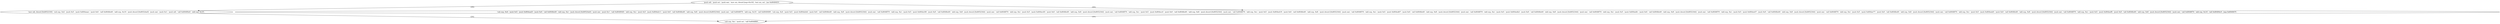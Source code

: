 digraph "func" {
"134517360" [label = "'push edi', 'push esi', 'push eax', 'mov esi, dword [esp+0x10]', 'test esi, esi', 'jne 0x8049453', " ]
"134517843" [label = "'mov edi, dword [0x8052330]', 'sub esp, 0x4', 'push 0x5', 'push 0x804eaac', 'push 0x0', 'call 0x8048e40', 'add esp, 0x10', 'push dword [0x80524a0]', 'push eax', 'push 0x1', 'push edi', 'call 0x80490e0', 'add esp, 0x10', " ]
"134517375" [label = "'sub esp, 0x4', 'push 0x5', 'push 0x804ead3', 'push 0x0', 'call 0x8048e40', 'add esp, 0xc', 'push dword [0x80524a0]', 'push eax', 'push 0x1', 'call 0x8049040', 'add esp, 0xc', 'push 0x5', 'push 0x804eb11', 'push 0x0', 'call 0x8048e40', 'add esp, 0x8', 'push dword [0x8052344]', 'push eax', 'call 0x8048f70', 'add esp, 0x10', 'call 0x8049490', 'sub esp, 0x4', 'push 0x5', 'push 0x804eb4d', 'push 0x0', 'call 0x8048e40', 'add esp, 0x8', 'push dword [0x8052344]', 'push eax', 'call 0x8048f70', 'add esp, 0xc', 'push 0x5', 'push 0x804ec08', 'push 0x0', 'call 0x8048e40', 'add esp, 0x8', 'push dword [0x8052344]', 'push eax', 'call 0x8048f70', 'add esp, 0xc', 'push 0x5', 'push 0x804ec40', 'push 0x0', 'call 0x8048e40', 'add esp, 0x8', 'push dword [0x8052344]', 'push eax', 'call 0x8048f70', 'add esp, 0xc', 'push 0x5', 'push 0x804eccf', 'push 0x0', 'call 0x8048e40', 'add esp, 0x8', 'push dword [0x8052344]', 'push eax', 'call 0x8048f70', 'add esp, 0xc', 'push 0x5', 'push 0x804ed19', 'push 0x0', 'call 0x8048e40', 'add esp, 0x8', 'push dword [0x8052344]', 'push eax', 'call 0x8048f70', 'add esp, 0xc', 'push 0x5', 'push 0x804ed67', 'push 0x0', 'call 0x8048e40', 'add esp, 0x8', 'push dword [0x8052344]', 'push eax', 'call 0x8048f70', 'add esp, 0xc', 'push 0x5', 'push 0x804edb2', 'push 0x0', 'call 0x8048e40', 'add esp, 0x8', 'push dword [0x8052344]', 'push eax', 'call 0x8048f70', 'add esp, 0xc', 'push 0x5', 'push 0x804edfc', 'push 0x0', 'call 0x8048e40', 'add esp, 0x8', 'push dword [0x8052344]', 'push eax', 'call 0x8048f70', 'add esp, 0xc', 'push 0x5', 'push 0x804ee47', 'push 0x0', 'call 0x8048e40', 'add esp, 0x8', 'push dword [0x8052344]', 'push eax', 'call 0x8048f70', 'add esp, 0xc', 'push 0x5', 'push 0x804ee77', 'push 0x0', 'call 0x8048e40', 'add esp, 0x8', 'push dword [0x8052344]', 'push eax', 'call 0x8048f70', 'add esp, 0xc', 'push 0x5', 'push 0x804eeb0', 'push 0x0', 'call 0x8048e40', 'add esp, 0x8', 'push dword [0x8052344]', 'push eax', 'call 0x8048f70', 'add esp, 0xc', 'push 0x5', 'push 0x804eef8', 'push 0x0', 'call 0x8048e40', 'add esp, 0x8', 'push dword [0x8052344]', 'push eax', 'call 0x8048f70', 'add esp, 0x10', 'call 0x80494c0', 'jmp 0x804947f', " ]
"134517887" [label = "'sub esp, 0xc', 'push esi', 'call 0x8048f60', " ]
"134517360" -> "134517843" [ label = "CFG" ]
"134517360" -> "134517375" [ label = "CFG" ]
"134517843" -> "134517887" [ label = "CFG" ]
"134517375" -> "134517887" [ label = "CFG" ]
}
